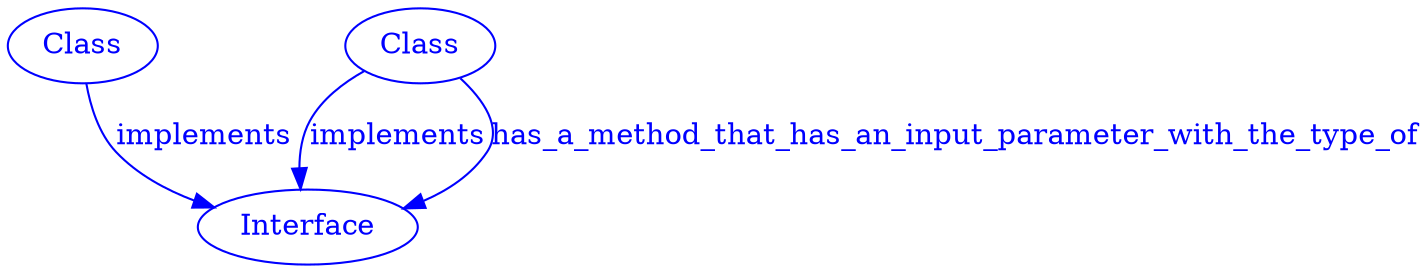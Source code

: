 digraph SubdueGraph {
  110 [label="Interface",color=blue,fontcolor=blue];
  372 [label="Class",color=blue,fontcolor=blue];
  381 [label="Class",color=blue,fontcolor=blue];
  372 -> 110 [label="implements",color=blue,fontcolor=blue];
  381 -> 110 [label="implements",color=blue,fontcolor=blue];
  381 -> 110 [label="has_a_method_that_has_an_input_parameter_with_the_type_of",color=blue,fontcolor=blue];
}
